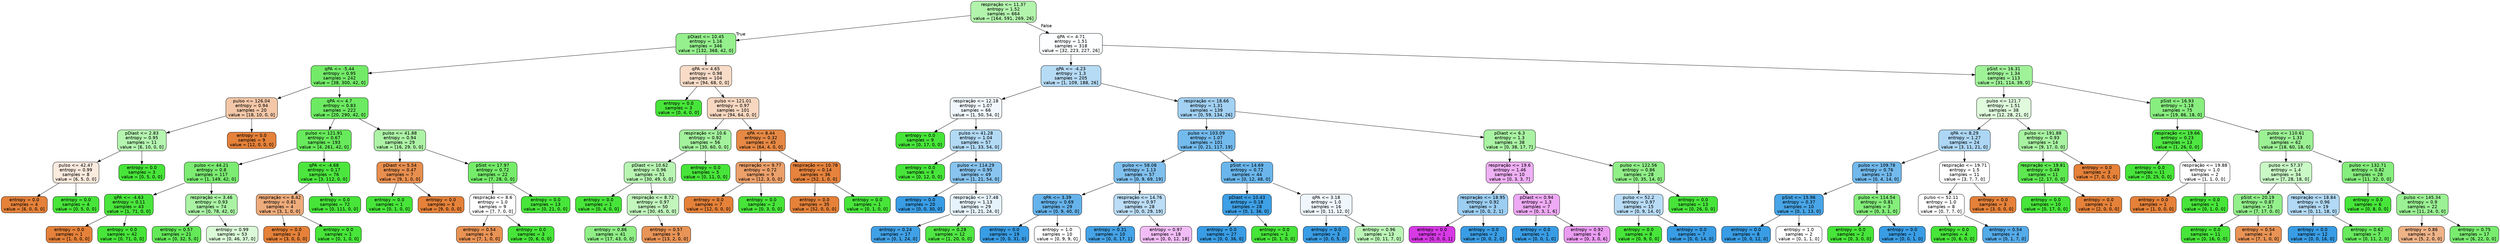 digraph Tree {
node [shape=box, style="filled, rounded", color="black", fontname="helvetica"] ;
edge [fontname="helvetica"] ;
0 [label="respiração <= 11.37\nentropy = 1.52\nsamples = 664\nvalue = [164, 591, 269, 26]", fillcolor="#b3f4ad"] ;
1 [label="pDiast <= 10.45\nentropy = 1.16\nsamples = 346\nvalue = [132, 368, 42, 0]", fillcolor="#95f08d"] ;
0 -> 1 [labeldistance=2.5, labelangle=45, headlabel="True"] ;
2 [label="qPA <= -5.44\nentropy = 0.95\nsamples = 242\nvalue = [38, 300, 42, 0]", fillcolor="#73eb68"] ;
1 -> 2 ;
3 [label="pulso <= 126.04\nentropy = 0.94\nsamples = 20\nvalue = [18, 10, 0, 0]", fillcolor="#f3c7a7"] ;
2 -> 3 ;
4 [label="pDiast <= 2.83\nentropy = 0.95\nsamples = 11\nvalue = [6, 10, 0, 0]", fillcolor="#b5f5b0"] ;
3 -> 4 ;
5 [label="pulso <= 42.47\nentropy = 0.99\nsamples = 8\nvalue = [6, 5, 0, 0]", fillcolor="#fbeade"] ;
4 -> 5 ;
6 [label="entropy = 0.0\nsamples = 4\nvalue = [6, 0, 0, 0]", fillcolor="#e58139"] ;
5 -> 6 ;
7 [label="entropy = 0.0\nsamples = 4\nvalue = [0, 5, 0, 0]", fillcolor="#47e539"] ;
5 -> 7 ;
8 [label="entropy = 0.0\nsamples = 3\nvalue = [0, 5, 0, 0]", fillcolor="#47e539"] ;
4 -> 8 ;
9 [label="entropy = 0.0\nsamples = 9\nvalue = [12, 0, 0, 0]", fillcolor="#e58139"] ;
3 -> 9 ;
10 [label="qPA <= 4.7\nentropy = 0.83\nsamples = 222\nvalue = [20, 290, 42, 0]", fillcolor="#6cea61"] ;
2 -> 10 ;
11 [label="pulso <= 121.91\nentropy = 0.67\nsamples = 193\nvalue = [4, 261, 42, 0]", fillcolor="#67ea5b"] ;
10 -> 11 ;
12 [label="pulso <= 44.21\nentropy = 0.8\nsamples = 117\nvalue = [1, 149, 42, 0]", fillcolor="#7cec72"] ;
11 -> 12 ;
13 [label="qPA <= -4.63\nentropy = 0.11\nsamples = 43\nvalue = [1, 71, 0, 0]", fillcolor="#4ae53c"] ;
12 -> 13 ;
14 [label="entropy = 0.0\nsamples = 1\nvalue = [1, 0, 0, 0]", fillcolor="#e58139"] ;
13 -> 14 ;
15 [label="entropy = 0.0\nsamples = 42\nvalue = [0, 71, 0, 0]", fillcolor="#47e539"] ;
13 -> 15 ;
16 [label="respiração <= 3.46\nentropy = 0.93\nsamples = 74\nvalue = [0, 78, 42, 0]", fillcolor="#aaf3a4"] ;
12 -> 16 ;
17 [label="entropy = 0.57\nsamples = 21\nvalue = [0, 32, 5, 0]", fillcolor="#64e958"] ;
16 -> 17 ;
18 [label="entropy = 0.99\nsamples = 53\nvalue = [0, 46, 37, 0]", fillcolor="#dbfad8"] ;
16 -> 18 ;
19 [label="qPA <= -4.68\nentropy = 0.17\nsamples = 76\nvalue = [3, 112, 0, 0]", fillcolor="#4ce63e"] ;
11 -> 19 ;
20 [label="respiração <= 8.42\nentropy = 0.81\nsamples = 4\nvalue = [3, 1, 0, 0]", fillcolor="#eeab7b"] ;
19 -> 20 ;
21 [label="entropy = 0.0\nsamples = 3\nvalue = [3, 0, 0, 0]", fillcolor="#e58139"] ;
20 -> 21 ;
22 [label="entropy = 0.0\nsamples = 1\nvalue = [0, 1, 0, 0]", fillcolor="#47e539"] ;
20 -> 22 ;
23 [label="entropy = 0.0\nsamples = 72\nvalue = [0, 111, 0, 0]", fillcolor="#47e539"] ;
19 -> 23 ;
24 [label="pulso <= 41.88\nentropy = 0.94\nsamples = 29\nvalue = [16, 29, 0, 0]", fillcolor="#adf3a6"] ;
10 -> 24 ;
25 [label="pDiast <= 5.54\nentropy = 0.47\nsamples = 7\nvalue = [9, 1, 0, 0]", fillcolor="#e88f4f"] ;
24 -> 25 ;
26 [label="entropy = 0.0\nsamples = 1\nvalue = [0, 1, 0, 0]", fillcolor="#47e539"] ;
25 -> 26 ;
27 [label="entropy = 0.0\nsamples = 6\nvalue = [9, 0, 0, 0]", fillcolor="#e58139"] ;
25 -> 27 ;
28 [label="pSist <= 17.97\nentropy = 0.72\nsamples = 22\nvalue = [7, 28, 0, 0]", fillcolor="#75ec6a"] ;
24 -> 28 ;
29 [label="respiração <= 8.6\nentropy = 1.0\nsamples = 9\nvalue = [7, 7, 0, 0]", fillcolor="#ffffff"] ;
28 -> 29 ;
30 [label="entropy = 0.54\nsamples = 6\nvalue = [7, 1, 0, 0]", fillcolor="#e99355"] ;
29 -> 30 ;
31 [label="entropy = 0.0\nsamples = 3\nvalue = [0, 6, 0, 0]", fillcolor="#47e539"] ;
29 -> 31 ;
32 [label="entropy = 0.0\nsamples = 13\nvalue = [0, 21, 0, 0]", fillcolor="#47e539"] ;
28 -> 32 ;
33 [label="qPA <= 4.65\nentropy = 0.98\nsamples = 104\nvalue = [94, 68, 0, 0]", fillcolor="#f8dcc8"] ;
1 -> 33 ;
34 [label="entropy = 0.0\nsamples = 3\nvalue = [0, 4, 0, 0]", fillcolor="#47e539"] ;
33 -> 34 ;
35 [label="pulso <= 121.01\nentropy = 0.97\nsamples = 101\nvalue = [94, 64, 0, 0]", fillcolor="#f7d7c0"] ;
33 -> 35 ;
36 [label="respiração <= 10.6\nentropy = 0.92\nsamples = 56\nvalue = [30, 60, 0, 0]", fillcolor="#a3f29c"] ;
35 -> 36 ;
37 [label="pDiast <= 10.62\nentropy = 0.96\nsamples = 51\nvalue = [30, 49, 0, 0]", fillcolor="#b8f5b2"] ;
36 -> 37 ;
38 [label="entropy = 0.0\nsamples = 1\nvalue = [0, 4, 0, 0]", fillcolor="#47e539"] ;
37 -> 38 ;
39 [label="respiração <= 8.72\nentropy = 0.97\nsamples = 50\nvalue = [30, 45, 0, 0]", fillcolor="#c2f6bd"] ;
37 -> 39 ;
40 [label="entropy = 0.86\nsamples = 41\nvalue = [17, 43, 0, 0]", fillcolor="#90ef87"] ;
39 -> 40 ;
41 [label="entropy = 0.57\nsamples = 9\nvalue = [13, 2, 0, 0]", fillcolor="#e99457"] ;
39 -> 41 ;
42 [label="entropy = 0.0\nsamples = 5\nvalue = [0, 11, 0, 0]", fillcolor="#47e539"] ;
36 -> 42 ;
43 [label="qPA <= 8.44\nentropy = 0.32\nsamples = 45\nvalue = [64, 4, 0, 0]", fillcolor="#e78945"] ;
35 -> 43 ;
44 [label="respiração <= 9.77\nentropy = 0.72\nsamples = 9\nvalue = [12, 3, 0, 0]", fillcolor="#eca06a"] ;
43 -> 44 ;
45 [label="entropy = 0.0\nsamples = 7\nvalue = [12, 0, 0, 0]", fillcolor="#e58139"] ;
44 -> 45 ;
46 [label="entropy = 0.0\nsamples = 2\nvalue = [0, 3, 0, 0]", fillcolor="#47e539"] ;
44 -> 46 ;
47 [label="respiração <= 10.78\nentropy = 0.14\nsamples = 36\nvalue = [52, 1, 0, 0]", fillcolor="#e6833d"] ;
43 -> 47 ;
48 [label="entropy = 0.0\nsamples = 35\nvalue = [52, 0, 0, 0]", fillcolor="#e58139"] ;
47 -> 48 ;
49 [label="entropy = 0.0\nsamples = 1\nvalue = [0, 1, 0, 0]", fillcolor="#47e539"] ;
47 -> 49 ;
50 [label="qPA <= 4.71\nentropy = 1.51\nsamples = 318\nvalue = [32, 223, 227, 26]", fillcolor="#fcfeff"] ;
0 -> 50 [labeldistance=2.5, labelangle=-45, headlabel="False"] ;
51 [label="qPA <= -4.23\nentropy = 1.3\nsamples = 205\nvalue = [1, 109, 188, 26]", fillcolor="#b6dbf5"] ;
50 -> 51 ;
52 [label="respiração <= 12.18\nentropy = 1.07\nsamples = 66\nvalue = [1, 50, 54, 0]", fillcolor="#f1f8fd"] ;
51 -> 52 ;
53 [label="entropy = 0.0\nsamples = 9\nvalue = [0, 17, 0, 0]", fillcolor="#47e539"] ;
52 -> 53 ;
54 [label="pulso <= 41.28\nentropy = 1.04\nsamples = 57\nvalue = [1, 33, 54, 0]", fillcolor="#b3daf5"] ;
52 -> 54 ;
55 [label="entropy = 0.0\nsamples = 8\nvalue = [0, 12, 0, 0]", fillcolor="#47e539"] ;
54 -> 55 ;
56 [label="pulso <= 114.29\nentropy = 0.95\nsamples = 49\nvalue = [1, 21, 54, 0]", fillcolor="#88c4ef"] ;
54 -> 56 ;
57 [label="entropy = 0.0\nsamples = 20\nvalue = [0, 0, 30, 0]", fillcolor="#399de5"] ;
56 -> 57 ;
58 [label="respiração <= 17.48\nentropy = 1.13\nsamples = 29\nvalue = [1, 21, 24, 0]", fillcolor="#e7f3fc"] ;
56 -> 58 ;
59 [label="entropy = 0.24\nsamples = 17\nvalue = [0, 1, 24, 0]", fillcolor="#41a1e6"] ;
58 -> 59 ;
60 [label="entropy = 0.28\nsamples = 12\nvalue = [1, 20, 0, 0]", fillcolor="#50e643"] ;
58 -> 60 ;
61 [label="respiração <= 18.66\nentropy = 1.31\nsamples = 139\nvalue = [0, 59, 134, 26]", fillcolor="#a2d1f3"] ;
51 -> 61 ;
62 [label="pulso <= 103.09\nentropy = 1.07\nsamples = 101\nvalue = [0, 21, 117, 19]", fillcolor="#73baed"] ;
61 -> 62 ;
63 [label="pulso <= 58.08\nentropy = 1.13\nsamples = 57\nvalue = [0, 9, 69, 19]", fillcolor="#80c0ee"] ;
62 -> 63 ;
64 [label="qPA <= 3.39\nentropy = 0.69\nsamples = 29\nvalue = [0, 9, 40, 0]", fillcolor="#66b3eb"] ;
63 -> 64 ;
65 [label="entropy = 0.0\nsamples = 19\nvalue = [0, 0, 31, 0]", fillcolor="#399de5"] ;
64 -> 65 ;
66 [label="entropy = 1.0\nsamples = 10\nvalue = [0, 9, 9, 0]", fillcolor="#ffffff"] ;
64 -> 66 ;
67 [label="respiração <= 14.76\nentropy = 0.97\nsamples = 28\nvalue = [0, 0, 29, 19]", fillcolor="#bbddf6"] ;
63 -> 67 ;
68 [label="entropy = 0.31\nsamples = 10\nvalue = [0, 0, 17, 1]", fillcolor="#45a3e7"] ;
67 -> 68 ;
69 [label="entropy = 0.97\nsamples = 18\nvalue = [0, 0, 12, 18]", fillcolor="#f2bdf6"] ;
67 -> 69 ;
70 [label="pSist <= 14.69\nentropy = 0.72\nsamples = 44\nvalue = [0, 12, 48, 0]", fillcolor="#6ab6ec"] ;
62 -> 70 ;
71 [label="pDiast <= 10.43\nentropy = 0.18\nsamples = 28\nvalue = [0, 1, 36, 0]", fillcolor="#3ea0e6"] ;
70 -> 71 ;
72 [label="entropy = 0.0\nsamples = 27\nvalue = [0, 0, 36, 0]", fillcolor="#399de5"] ;
71 -> 72 ;
73 [label="entropy = 0.0\nsamples = 1\nvalue = [0, 1, 0, 0]", fillcolor="#47e539"] ;
71 -> 73 ;
74 [label="qPA <= 3.18\nentropy = 1.0\nsamples = 16\nvalue = [0, 11, 12, 0]", fillcolor="#eff7fd"] ;
70 -> 74 ;
75 [label="entropy = 0.0\nsamples = 3\nvalue = [0, 0, 5, 0]", fillcolor="#399de5"] ;
74 -> 75 ;
76 [label="entropy = 0.96\nsamples = 13\nvalue = [0, 11, 7, 0]", fillcolor="#bcf6b7"] ;
74 -> 76 ;
77 [label="pDiast <= 6.3\nentropy = 1.3\nsamples = 38\nvalue = [0, 38, 17, 7]", fillcolor="#a9f3a3"] ;
61 -> 77 ;
78 [label="respiração <= 19.6\nentropy = 1.46\nsamples = 10\nvalue = [0, 3, 3, 7]", fillcolor="#efb0f5"] ;
77 -> 78 ;
79 [label="respiração <= 18.95\nentropy = 0.92\nsamples = 3\nvalue = [0, 0, 2, 1]", fillcolor="#9ccef2"] ;
78 -> 79 ;
80 [label="entropy = 0.0\nsamples = 1\nvalue = [0, 0, 0, 1]", fillcolor="#d739e5"] ;
79 -> 80 ;
81 [label="entropy = 0.0\nsamples = 2\nvalue = [0, 0, 2, 0]", fillcolor="#399de5"] ;
79 -> 81 ;
82 [label="pDiast <= 0.94\nentropy = 1.3\nsamples = 7\nvalue = [0, 3, 1, 6]", fillcolor="#eeaaf4"] ;
78 -> 82 ;
83 [label="entropy = 0.0\nsamples = 1\nvalue = [0, 0, 1, 0]", fillcolor="#399de5"] ;
82 -> 83 ;
84 [label="entropy = 0.92\nsamples = 6\nvalue = [0, 3, 0, 6]", fillcolor="#eb9cf2"] ;
82 -> 84 ;
85 [label="pulso <= 122.56\nentropy = 0.86\nsamples = 28\nvalue = [0, 35, 14, 0]", fillcolor="#91ef88"] ;
77 -> 85 ;
86 [label="pulso <= 52.2\nentropy = 0.97\nsamples = 15\nvalue = [0, 9, 14, 0]", fillcolor="#b8dcf6"] ;
85 -> 86 ;
87 [label="entropy = 0.0\nsamples = 8\nvalue = [0, 9, 0, 0]", fillcolor="#47e539"] ;
86 -> 87 ;
88 [label="entropy = 0.0\nsamples = 7\nvalue = [0, 0, 14, 0]", fillcolor="#399de5"] ;
86 -> 88 ;
89 [label="entropy = 0.0\nsamples = 13\nvalue = [0, 26, 0, 0]", fillcolor="#47e539"] ;
85 -> 89 ;
90 [label="pSist <= 16.31\nentropy = 1.34\nsamples = 113\nvalue = [31, 114, 39, 0]", fillcolor="#a0f299"] ;
50 -> 90 ;
91 [label="pulso <= 121.7\nentropy = 1.51\nsamples = 38\nvalue = [12, 28, 21, 0]", fillcolor="#dffadc"] ;
90 -> 91 ;
92 [label="qPA <= 8.29\nentropy = 1.27\nsamples = 24\nvalue = [3, 11, 21, 0]", fillcolor="#acd6f4"] ;
91 -> 92 ;
93 [label="pulso <= 109.78\nentropy = 0.76\nsamples = 13\nvalue = [0, 4, 14, 0]", fillcolor="#72b9ec"] ;
92 -> 93 ;
94 [label="pSist <= 15.96\nentropy = 0.37\nsamples = 10\nvalue = [0, 1, 13, 0]", fillcolor="#48a5e7"] ;
93 -> 94 ;
95 [label="entropy = 0.0\nsamples = 8\nvalue = [0, 0, 12, 0]", fillcolor="#399de5"] ;
94 -> 95 ;
96 [label="entropy = 1.0\nsamples = 2\nvalue = [0, 1, 1, 0]", fillcolor="#ffffff"] ;
94 -> 96 ;
97 [label="pulso <= 114.54\nentropy = 0.81\nsamples = 3\nvalue = [0, 3, 1, 0]", fillcolor="#84ee7b"] ;
93 -> 97 ;
98 [label="entropy = 0.0\nsamples = 2\nvalue = [0, 3, 0, 0]", fillcolor="#47e539"] ;
97 -> 98 ;
99 [label="entropy = 0.0\nsamples = 1\nvalue = [0, 0, 1, 0]", fillcolor="#399de5"] ;
97 -> 99 ;
100 [label="respiração <= 19.71\nentropy = 1.5\nsamples = 11\nvalue = [3, 7, 7, 0]", fillcolor="#ffffff"] ;
92 -> 100 ;
101 [label="pulso <= 52.11\nentropy = 1.0\nsamples = 8\nvalue = [0, 7, 7, 0]", fillcolor="#ffffff"] ;
100 -> 101 ;
102 [label="entropy = 0.0\nsamples = 4\nvalue = [0, 6, 0, 0]", fillcolor="#47e539"] ;
101 -> 102 ;
103 [label="entropy = 0.54\nsamples = 4\nvalue = [0, 1, 7, 0]", fillcolor="#55abe9"] ;
101 -> 103 ;
104 [label="entropy = 0.0\nsamples = 3\nvalue = [3, 0, 0, 0]", fillcolor="#e58139"] ;
100 -> 104 ;
105 [label="pulso <= 191.88\nentropy = 0.93\nsamples = 14\nvalue = [9, 17, 0, 0]", fillcolor="#a8f3a2"] ;
91 -> 105 ;
106 [label="respiração <= 19.81\nentropy = 0.49\nsamples = 11\nvalue = [2, 17, 0, 0]", fillcolor="#5de850"] ;
105 -> 106 ;
107 [label="entropy = 0.0\nsamples = 10\nvalue = [0, 17, 0, 0]", fillcolor="#47e539"] ;
106 -> 107 ;
108 [label="entropy = 0.0\nsamples = 1\nvalue = [2, 0, 0, 0]", fillcolor="#e58139"] ;
106 -> 108 ;
109 [label="entropy = 0.0\nsamples = 3\nvalue = [7, 0, 0, 0]", fillcolor="#e58139"] ;
105 -> 109 ;
110 [label="pSist <= 16.93\nentropy = 1.18\nsamples = 75\nvalue = [19, 86, 18, 0]", fillcolor="#88ee7f"] ;
90 -> 110 ;
111 [label="respiração <= 19.66\nentropy = 0.23\nsamples = 13\nvalue = [1, 26, 0, 0]", fillcolor="#4ee641"] ;
110 -> 111 ;
112 [label="entropy = 0.0\nsamples = 11\nvalue = [0, 25, 0, 0]", fillcolor="#47e539"] ;
111 -> 112 ;
113 [label="respiração <= 19.88\nentropy = 1.0\nsamples = 2\nvalue = [1, 1, 0, 0]", fillcolor="#ffffff"] ;
111 -> 113 ;
114 [label="entropy = 0.0\nsamples = 1\nvalue = [1, 0, 0, 0]", fillcolor="#e58139"] ;
113 -> 114 ;
115 [label="entropy = 0.0\nsamples = 1\nvalue = [0, 1, 0, 0]", fillcolor="#47e539"] ;
113 -> 115 ;
116 [label="pulso <= 110.61\nentropy = 1.33\nsamples = 62\nvalue = [18, 60, 18, 0]", fillcolor="#9cf194"] ;
110 -> 116 ;
117 [label="pulso <= 57.37\nentropy = 1.4\nsamples = 34\nvalue = [7, 28, 18, 0]", fillcolor="#caf8c6"] ;
116 -> 117 ;
118 [label="pSist <= 20.19\nentropy = 0.87\nsamples = 15\nvalue = [7, 17, 0, 0]", fillcolor="#93f08b"] ;
117 -> 118 ;
119 [label="entropy = 0.0\nsamples = 11\nvalue = [0, 16, 0, 0]", fillcolor="#47e539"] ;
118 -> 119 ;
120 [label="entropy = 0.54\nsamples = 4\nvalue = [7, 1, 0, 0]", fillcolor="#e99355"] ;
118 -> 120 ;
121 [label="respiração <= 18.84\nentropy = 0.96\nsamples = 19\nvalue = [0, 11, 18, 0]", fillcolor="#b2d9f5"] ;
117 -> 121 ;
122 [label="entropy = 0.0\nsamples = 12\nvalue = [0, 0, 16, 0]", fillcolor="#399de5"] ;
121 -> 122 ;
123 [label="entropy = 0.62\nsamples = 7\nvalue = [0, 11, 2, 0]", fillcolor="#68ea5d"] ;
121 -> 123 ;
124 [label="pulso <= 132.71\nentropy = 0.82\nsamples = 28\nvalue = [11, 32, 0, 0]", fillcolor="#86ee7d"] ;
116 -> 124 ;
125 [label="entropy = 0.0\nsamples = 6\nvalue = [0, 8, 0, 0]", fillcolor="#47e539"] ;
124 -> 125 ;
126 [label="pulso <= 145.34\nentropy = 0.9\nsamples = 22\nvalue = [11, 24, 0, 0]", fillcolor="#9bf194"] ;
124 -> 126 ;
127 [label="entropy = 0.86\nsamples = 5\nvalue = [5, 2, 0, 0]", fillcolor="#efb388"] ;
126 -> 127 ;
128 [label="entropy = 0.75\nsamples = 17\nvalue = [6, 22, 0, 0]", fillcolor="#79ec6f"] ;
126 -> 128 ;
}